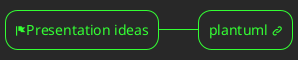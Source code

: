 @startmindmap
' skinparam Monochrome reverse
!theme crt-green

<style>
.dotBox * {
	LineStyle 5
    LineThickness 2
    LineColor green
}
.dotArrow {
	arrow {
		LineStyle 5
    	LineThickness 2
    	LineColor green
	}
}

.activate {
	BackgroundColor green
}
.deactivate {
	BackgroundColor Sienna
}
</style>

+ <&flag>Presentation ideas

++ plantuml [[https://plantuml.com/ <&link-intact>]] 
' +++ WHAT 

' ++++ UML - Unified Modeling Language <<dotBox>>
' ++++ plantUML and \nplantUML extension on VS code;


' +++ Purpose / benefits <<activate>>

' ++++ Help us to create a visual representation/documentation of our code flow
' ++++ Support many kinds of diagram: class, object, sequence, activity, and use case diagrams.

'create a visual representation of those abstract ideas in our mind


' +++ code example: a login scenario \nclient, server, database


' ***:customize style with
'  - skinparam [__skinProp__] [__propValue__]
'  - !theme [__themeName__];


' +++ add diagram to github via PlantUML proxy service

' ****: add this line to your markdown file
' ![alternativeText](http://www.plantuml.com/plantuml/proxy?src=RESOURCE&idx=INDEX&fmt=FORMAT);



' REMOVED

' -- i18next <<dotBox>>
' --- WTH is this?
' --- Where to apply (i18next) <<dotArrow>>
' ---- ReactJS 
' ---- Server side 


@endmindmap